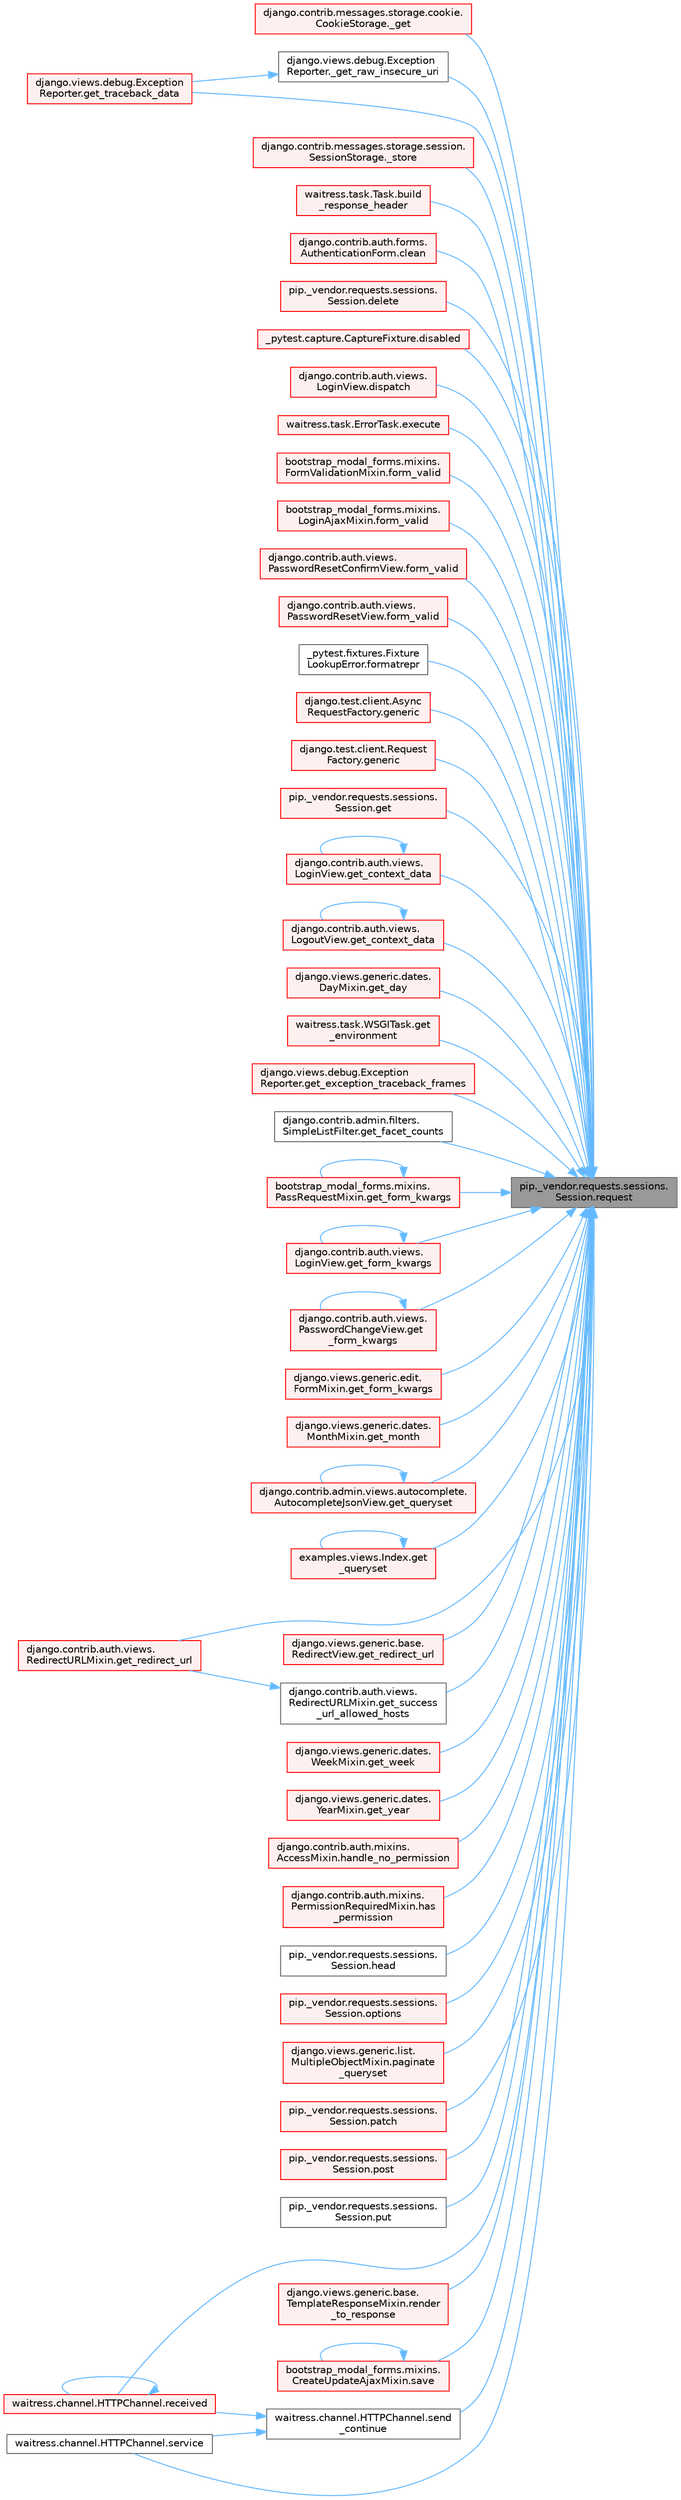 digraph "pip._vendor.requests.sessions.Session.request"
{
 // LATEX_PDF_SIZE
  bgcolor="transparent";
  edge [fontname=Helvetica,fontsize=10,labelfontname=Helvetica,labelfontsize=10];
  node [fontname=Helvetica,fontsize=10,shape=box,height=0.2,width=0.4];
  rankdir="RL";
  Node1 [id="Node000001",label="pip._vendor.requests.sessions.\lSession.request",height=0.2,width=0.4,color="gray40", fillcolor="grey60", style="filled", fontcolor="black",tooltip=" "];
  Node1 -> Node2 [id="edge1_Node000001_Node000002",dir="back",color="steelblue1",style="solid",tooltip=" "];
  Node2 [id="Node000002",label="django.contrib.messages.storage.cookie.\lCookieStorage._get",height=0.2,width=0.4,color="red", fillcolor="#FFF0F0", style="filled",URL="$classdjango_1_1contrib_1_1messages_1_1storage_1_1cookie_1_1_cookie_storage.html#a39d084f6072109675c9ef06c047174e8",tooltip=" "];
  Node1 -> Node122 [id="edge2_Node000001_Node000122",dir="back",color="steelblue1",style="solid",tooltip=" "];
  Node122 [id="Node000122",label="django.views.debug.Exception\lReporter._get_raw_insecure_uri",height=0.2,width=0.4,color="grey40", fillcolor="white", style="filled",URL="$classdjango_1_1views_1_1debug_1_1_exception_reporter.html#a7a7120cc6b92c3e1a0b855e351c30f42",tooltip=" "];
  Node122 -> Node123 [id="edge3_Node000122_Node000123",dir="back",color="steelblue1",style="solid",tooltip=" "];
  Node123 [id="Node000123",label="django.views.debug.Exception\lReporter.get_traceback_data",height=0.2,width=0.4,color="red", fillcolor="#FFF0F0", style="filled",URL="$classdjango_1_1views_1_1debug_1_1_exception_reporter.html#ada9d00ba4c901b186db405e92ebbc211",tooltip=" "];
  Node1 -> Node126 [id="edge4_Node000001_Node000126",dir="back",color="steelblue1",style="solid",tooltip=" "];
  Node126 [id="Node000126",label="django.contrib.messages.storage.session.\lSessionStorage._store",height=0.2,width=0.4,color="red", fillcolor="#FFF0F0", style="filled",URL="$classdjango_1_1contrib_1_1messages_1_1storage_1_1session_1_1_session_storage.html#a371ed03facbc7ae28602ede4c99950d0",tooltip=" "];
  Node1 -> Node2446 [id="edge5_Node000001_Node002446",dir="back",color="steelblue1",style="solid",tooltip=" "];
  Node2446 [id="Node002446",label="waitress.task.Task.build\l_response_header",height=0.2,width=0.4,color="red", fillcolor="#FFF0F0", style="filled",URL="$classwaitress_1_1task_1_1_task.html#a4f20433be6bea4c797bfeb62408b997e",tooltip=" "];
  Node1 -> Node3059 [id="edge6_Node000001_Node003059",dir="back",color="steelblue1",style="solid",tooltip=" "];
  Node3059 [id="Node003059",label="django.contrib.auth.forms.\lAuthenticationForm.clean",height=0.2,width=0.4,color="red", fillcolor="#FFF0F0", style="filled",URL="$classdjango_1_1contrib_1_1auth_1_1forms_1_1_authentication_form.html#a92d28be6696caa8d1b7068eefe81793a",tooltip=" "];
  Node1 -> Node3060 [id="edge7_Node000001_Node003060",dir="back",color="steelblue1",style="solid",tooltip=" "];
  Node3060 [id="Node003060",label="pip._vendor.requests.sessions.\lSession.delete",height=0.2,width=0.4,color="red", fillcolor="#FFF0F0", style="filled",URL="$classpip_1_1__vendor_1_1requests_1_1sessions_1_1_session.html#abb6cd6b39dde48648dc875227e2e258e",tooltip=" "];
  Node1 -> Node3061 [id="edge8_Node000001_Node003061",dir="back",color="steelblue1",style="solid",tooltip=" "];
  Node3061 [id="Node003061",label="_pytest.capture.CaptureFixture.disabled",height=0.2,width=0.4,color="red", fillcolor="#FFF0F0", style="filled",URL="$class__pytest_1_1capture_1_1_capture_fixture.html#a3dda4f7495bd8fb93f4bd7dad2855d7f",tooltip=" "];
  Node1 -> Node2212 [id="edge9_Node000001_Node002212",dir="back",color="steelblue1",style="solid",tooltip=" "];
  Node2212 [id="Node002212",label="django.contrib.auth.views.\lLoginView.dispatch",height=0.2,width=0.4,color="red", fillcolor="#FFF0F0", style="filled",URL="$classdjango_1_1contrib_1_1auth_1_1views_1_1_login_view.html#a69a0b11a6598453586c755b32dfc02c3",tooltip=" "];
  Node1 -> Node3066 [id="edge10_Node000001_Node003066",dir="back",color="steelblue1",style="solid",tooltip=" "];
  Node3066 [id="Node003066",label="waitress.task.ErrorTask.execute",height=0.2,width=0.4,color="red", fillcolor="#FFF0F0", style="filled",URL="$classwaitress_1_1task_1_1_error_task.html#ad5c6d14c13ba3d33e82b1b138e634bb0",tooltip=" "];
  Node1 -> Node3067 [id="edge11_Node000001_Node003067",dir="back",color="steelblue1",style="solid",tooltip=" "];
  Node3067 [id="Node003067",label="bootstrap_modal_forms.mixins.\lFormValidationMixin.form_valid",height=0.2,width=0.4,color="red", fillcolor="#FFF0F0", style="filled",URL="$classbootstrap__modal__forms_1_1mixins_1_1_form_validation_mixin.html#a415bfd631a922d1368281b015e04ba4c",tooltip=" "];
  Node1 -> Node3068 [id="edge12_Node000001_Node003068",dir="back",color="steelblue1",style="solid",tooltip=" "];
  Node3068 [id="Node003068",label="bootstrap_modal_forms.mixins.\lLoginAjaxMixin.form_valid",height=0.2,width=0.4,color="red", fillcolor="#FFF0F0", style="filled",URL="$classbootstrap__modal__forms_1_1mixins_1_1_login_ajax_mixin.html#a1cba170b69b7fd25ca43d399c808725e",tooltip=" "];
  Node1 -> Node3069 [id="edge13_Node000001_Node003069",dir="back",color="steelblue1",style="solid",tooltip=" "];
  Node3069 [id="Node003069",label="django.contrib.auth.views.\lPasswordResetConfirmView.form_valid",height=0.2,width=0.4,color="red", fillcolor="#FFF0F0", style="filled",URL="$classdjango_1_1contrib_1_1auth_1_1views_1_1_password_reset_confirm_view.html#a6da228b477be1871236a83c005301b3c",tooltip=" "];
  Node1 -> Node3070 [id="edge14_Node000001_Node003070",dir="back",color="steelblue1",style="solid",tooltip=" "];
  Node3070 [id="Node003070",label="django.contrib.auth.views.\lPasswordResetView.form_valid",height=0.2,width=0.4,color="red", fillcolor="#FFF0F0", style="filled",URL="$classdjango_1_1contrib_1_1auth_1_1views_1_1_password_reset_view.html#a1beeb7e6b51b528c0c10b3a74c0d51e3",tooltip=" "];
  Node1 -> Node3071 [id="edge15_Node000001_Node003071",dir="back",color="steelblue1",style="solid",tooltip=" "];
  Node3071 [id="Node003071",label="_pytest.fixtures.Fixture\lLookupError.formatrepr",height=0.2,width=0.4,color="grey40", fillcolor="white", style="filled",URL="$class__pytest_1_1fixtures_1_1_fixture_lookup_error.html#a22b5af6283420cffbeff550a445d243a",tooltip=" "];
  Node1 -> Node3072 [id="edge16_Node000001_Node003072",dir="back",color="steelblue1",style="solid",tooltip=" "];
  Node3072 [id="Node003072",label="django.test.client.Async\lRequestFactory.generic",height=0.2,width=0.4,color="red", fillcolor="#FFF0F0", style="filled",URL="$classdjango_1_1test_1_1client_1_1_async_request_factory.html#a470d6888694e77c09bd7d8bf6d588233",tooltip=" "];
  Node1 -> Node3085 [id="edge17_Node000001_Node003085",dir="back",color="steelblue1",style="solid",tooltip=" "];
  Node3085 [id="Node003085",label="django.test.client.Request\lFactory.generic",height=0.2,width=0.4,color="red", fillcolor="#FFF0F0", style="filled",URL="$classdjango_1_1test_1_1client_1_1_request_factory.html#a24740fe264de91d8c4c1205c9172206d",tooltip=" "];
  Node1 -> Node3086 [id="edge18_Node000001_Node003086",dir="back",color="steelblue1",style="solid",tooltip=" "];
  Node3086 [id="Node003086",label="pip._vendor.requests.sessions.\lSession.get",height=0.2,width=0.4,color="red", fillcolor="#FFF0F0", style="filled",URL="$classpip_1_1__vendor_1_1requests_1_1sessions_1_1_session.html#ad86dcc9de47cd87bf70ecf0f2c537e53",tooltip=" "];
  Node1 -> Node3087 [id="edge19_Node000001_Node003087",dir="back",color="steelblue1",style="solid",tooltip=" "];
  Node3087 [id="Node003087",label="django.contrib.auth.views.\lLoginView.get_context_data",height=0.2,width=0.4,color="red", fillcolor="#FFF0F0", style="filled",URL="$classdjango_1_1contrib_1_1auth_1_1views_1_1_login_view.html#a5acd74035066c40850101f1d9643e328",tooltip=" "];
  Node3087 -> Node3087 [id="edge20_Node003087_Node003087",dir="back",color="steelblue1",style="solid",tooltip=" "];
  Node1 -> Node3088 [id="edge21_Node000001_Node003088",dir="back",color="steelblue1",style="solid",tooltip=" "];
  Node3088 [id="Node003088",label="django.contrib.auth.views.\lLogoutView.get_context_data",height=0.2,width=0.4,color="red", fillcolor="#FFF0F0", style="filled",URL="$classdjango_1_1contrib_1_1auth_1_1views_1_1_logout_view.html#afab0ac15cb452acb486a3f7b9747e43b",tooltip=" "];
  Node3088 -> Node3088 [id="edge22_Node003088_Node003088",dir="back",color="steelblue1",style="solid",tooltip=" "];
  Node1 -> Node3089 [id="edge23_Node000001_Node003089",dir="back",color="steelblue1",style="solid",tooltip=" "];
  Node3089 [id="Node003089",label="django.views.generic.dates.\lDayMixin.get_day",height=0.2,width=0.4,color="red", fillcolor="#FFF0F0", style="filled",URL="$classdjango_1_1views_1_1generic_1_1dates_1_1_day_mixin.html#a410db285b705518118df478a63fc572a",tooltip=" "];
  Node1 -> Node3090 [id="edge24_Node000001_Node003090",dir="back",color="steelblue1",style="solid",tooltip=" "];
  Node3090 [id="Node003090",label="waitress.task.WSGITask.get\l_environment",height=0.2,width=0.4,color="red", fillcolor="#FFF0F0", style="filled",URL="$classwaitress_1_1task_1_1_w_s_g_i_task.html#a9a1b4b87c8f7bee8209018ee7c743c26",tooltip=" "];
  Node1 -> Node2604 [id="edge25_Node000001_Node002604",dir="back",color="steelblue1",style="solid",tooltip=" "];
  Node2604 [id="Node002604",label="django.views.debug.Exception\lReporter.get_exception_traceback_frames",height=0.2,width=0.4,color="red", fillcolor="#FFF0F0", style="filled",URL="$classdjango_1_1views_1_1debug_1_1_exception_reporter.html#a326b08b3941038a5504f8e0a846bae68",tooltip=" "];
  Node1 -> Node3092 [id="edge26_Node000001_Node003092",dir="back",color="steelblue1",style="solid",tooltip=" "];
  Node3092 [id="Node003092",label="django.contrib.admin.filters.\lSimpleListFilter.get_facet_counts",height=0.2,width=0.4,color="grey40", fillcolor="white", style="filled",URL="$classdjango_1_1contrib_1_1admin_1_1filters_1_1_simple_list_filter.html#a97fd984f5668670f0887f81c30f9fda7",tooltip=" "];
  Node1 -> Node3093 [id="edge27_Node000001_Node003093",dir="back",color="steelblue1",style="solid",tooltip=" "];
  Node3093 [id="Node003093",label="bootstrap_modal_forms.mixins.\lPassRequestMixin.get_form_kwargs",height=0.2,width=0.4,color="red", fillcolor="#FFF0F0", style="filled",URL="$classbootstrap__modal__forms_1_1mixins_1_1_pass_request_mixin.html#ad4ae849823f332bb1016a8508cb34ee3",tooltip=" "];
  Node3093 -> Node3093 [id="edge28_Node003093_Node003093",dir="back",color="steelblue1",style="solid",tooltip=" "];
  Node1 -> Node3094 [id="edge29_Node000001_Node003094",dir="back",color="steelblue1",style="solid",tooltip=" "];
  Node3094 [id="Node003094",label="django.contrib.auth.views.\lLoginView.get_form_kwargs",height=0.2,width=0.4,color="red", fillcolor="#FFF0F0", style="filled",URL="$classdjango_1_1contrib_1_1auth_1_1views_1_1_login_view.html#a2eba98b8c16c8a98348679ea2c921d25",tooltip=" "];
  Node3094 -> Node3094 [id="edge30_Node003094_Node003094",dir="back",color="steelblue1",style="solid",tooltip=" "];
  Node1 -> Node3095 [id="edge31_Node000001_Node003095",dir="back",color="steelblue1",style="solid",tooltip=" "];
  Node3095 [id="Node003095",label="django.contrib.auth.views.\lPasswordChangeView.get\l_form_kwargs",height=0.2,width=0.4,color="red", fillcolor="#FFF0F0", style="filled",URL="$classdjango_1_1contrib_1_1auth_1_1views_1_1_password_change_view.html#a553cf3e37e5a2c05db774e580cbcc038",tooltip=" "];
  Node3095 -> Node3095 [id="edge32_Node003095_Node003095",dir="back",color="steelblue1",style="solid",tooltip=" "];
  Node1 -> Node1851 [id="edge33_Node000001_Node001851",dir="back",color="steelblue1",style="solid",tooltip=" "];
  Node1851 [id="Node001851",label="django.views.generic.edit.\lFormMixin.get_form_kwargs",height=0.2,width=0.4,color="red", fillcolor="#FFF0F0", style="filled",URL="$classdjango_1_1views_1_1generic_1_1edit_1_1_form_mixin.html#a7e8c141b6c4efa8727e7f06322969249",tooltip=" "];
  Node1 -> Node3096 [id="edge34_Node000001_Node003096",dir="back",color="steelblue1",style="solid",tooltip=" "];
  Node3096 [id="Node003096",label="django.views.generic.dates.\lMonthMixin.get_month",height=0.2,width=0.4,color="red", fillcolor="#FFF0F0", style="filled",URL="$classdjango_1_1views_1_1generic_1_1dates_1_1_month_mixin.html#add54a3d80358c6e643ac264d97d4f2a7",tooltip=" "];
  Node1 -> Node3097 [id="edge35_Node000001_Node003097",dir="back",color="steelblue1",style="solid",tooltip=" "];
  Node3097 [id="Node003097",label="django.contrib.admin.views.autocomplete.\lAutocompleteJsonView.get_queryset",height=0.2,width=0.4,color="red", fillcolor="#FFF0F0", style="filled",URL="$classdjango_1_1contrib_1_1admin_1_1views_1_1autocomplete_1_1_autocomplete_json_view.html#a6eb5abbd3b2e8b252a4ce9ca2680f3d3",tooltip=" "];
  Node3097 -> Node3097 [id="edge36_Node003097_Node003097",dir="back",color="steelblue1",style="solid",tooltip=" "];
  Node1 -> Node3098 [id="edge37_Node000001_Node003098",dir="back",color="steelblue1",style="solid",tooltip=" "];
  Node3098 [id="Node003098",label="examples.views.Index.get\l_queryset",height=0.2,width=0.4,color="red", fillcolor="#FFF0F0", style="filled",URL="$classexamples_1_1views_1_1_index.html#a288026bb9059b37dca786922296dfcd3",tooltip=" "];
  Node3098 -> Node3098 [id="edge38_Node003098_Node003098",dir="back",color="steelblue1",style="solid",tooltip=" "];
  Node1 -> Node3099 [id="edge39_Node000001_Node003099",dir="back",color="steelblue1",style="solid",tooltip=" "];
  Node3099 [id="Node003099",label="django.contrib.auth.views.\lRedirectURLMixin.get_redirect_url",height=0.2,width=0.4,color="red", fillcolor="#FFF0F0", style="filled",URL="$classdjango_1_1contrib_1_1auth_1_1views_1_1_redirect_u_r_l_mixin.html#a5598a164f9f21e7329630fad5e5c4c77",tooltip=" "];
  Node1 -> Node2209 [id="edge40_Node000001_Node002209",dir="back",color="steelblue1",style="solid",tooltip=" "];
  Node2209 [id="Node002209",label="django.views.generic.base.\lRedirectView.get_redirect_url",height=0.2,width=0.4,color="red", fillcolor="#FFF0F0", style="filled",URL="$classdjango_1_1views_1_1generic_1_1base_1_1_redirect_view.html#a04d6cdb2db124920ca88c0c2bed8b1af",tooltip=" "];
  Node1 -> Node3100 [id="edge41_Node000001_Node003100",dir="back",color="steelblue1",style="solid",tooltip=" "];
  Node3100 [id="Node003100",label="django.contrib.auth.views.\lRedirectURLMixin.get_success\l_url_allowed_hosts",height=0.2,width=0.4,color="grey40", fillcolor="white", style="filled",URL="$classdjango_1_1contrib_1_1auth_1_1views_1_1_redirect_u_r_l_mixin.html#a21199247491f0bae617b1efead90ee9b",tooltip=" "];
  Node3100 -> Node3099 [id="edge42_Node003100_Node003099",dir="back",color="steelblue1",style="solid",tooltip=" "];
  Node1 -> Node123 [id="edge43_Node000001_Node000123",dir="back",color="steelblue1",style="solid",tooltip=" "];
  Node1 -> Node3101 [id="edge44_Node000001_Node003101",dir="back",color="steelblue1",style="solid",tooltip=" "];
  Node3101 [id="Node003101",label="django.views.generic.dates.\lWeekMixin.get_week",height=0.2,width=0.4,color="red", fillcolor="#FFF0F0", style="filled",URL="$classdjango_1_1views_1_1generic_1_1dates_1_1_week_mixin.html#a39c8ca71985d8468df01d5dc0ee07750",tooltip=" "];
  Node1 -> Node3102 [id="edge45_Node000001_Node003102",dir="back",color="steelblue1",style="solid",tooltip=" "];
  Node3102 [id="Node003102",label="django.views.generic.dates.\lYearMixin.get_year",height=0.2,width=0.4,color="red", fillcolor="#FFF0F0", style="filled",URL="$classdjango_1_1views_1_1generic_1_1dates_1_1_year_mixin.html#a6e2e940e9853d71a94d5a41b71262ca3",tooltip=" "];
  Node1 -> Node3103 [id="edge46_Node000001_Node003103",dir="back",color="steelblue1",style="solid",tooltip=" "];
  Node3103 [id="Node003103",label="django.contrib.auth.mixins.\lAccessMixin.handle_no_permission",height=0.2,width=0.4,color="red", fillcolor="#FFF0F0", style="filled",URL="$classdjango_1_1contrib_1_1auth_1_1mixins_1_1_access_mixin.html#a3055bb05f7686a8b459fdf6d6b2866b0",tooltip=" "];
  Node1 -> Node3107 [id="edge47_Node000001_Node003107",dir="back",color="steelblue1",style="solid",tooltip=" "];
  Node3107 [id="Node003107",label="django.contrib.auth.mixins.\lPermissionRequiredMixin.has\l_permission",height=0.2,width=0.4,color="red", fillcolor="#FFF0F0", style="filled",URL="$classdjango_1_1contrib_1_1auth_1_1mixins_1_1_permission_required_mixin.html#a4401069defabdb52bb5308d170858633",tooltip=" "];
  Node1 -> Node3108 [id="edge48_Node000001_Node003108",dir="back",color="steelblue1",style="solid",tooltip=" "];
  Node3108 [id="Node003108",label="pip._vendor.requests.sessions.\lSession.head",height=0.2,width=0.4,color="grey40", fillcolor="white", style="filled",URL="$classpip_1_1__vendor_1_1requests_1_1sessions_1_1_session.html#a1629a21f81669fcbc725554975ecd2c7",tooltip=" "];
  Node1 -> Node3109 [id="edge49_Node000001_Node003109",dir="back",color="steelblue1",style="solid",tooltip=" "];
  Node3109 [id="Node003109",label="pip._vendor.requests.sessions.\lSession.options",height=0.2,width=0.4,color="red", fillcolor="#FFF0F0", style="filled",URL="$classpip_1_1__vendor_1_1requests_1_1sessions_1_1_session.html#a210270880f90521b3b3014748ecd87e9",tooltip=" "];
  Node1 -> Node3110 [id="edge50_Node000001_Node003110",dir="back",color="steelblue1",style="solid",tooltip=" "];
  Node3110 [id="Node003110",label="django.views.generic.list.\lMultipleObjectMixin.paginate\l_queryset",height=0.2,width=0.4,color="red", fillcolor="#FFF0F0", style="filled",URL="$classdjango_1_1views_1_1generic_1_1list_1_1_multiple_object_mixin.html#a629d97db3e2fce953986e39c9e5b0f5a",tooltip=" "];
  Node1 -> Node3112 [id="edge51_Node000001_Node003112",dir="back",color="steelblue1",style="solid",tooltip=" "];
  Node3112 [id="Node003112",label="pip._vendor.requests.sessions.\lSession.patch",height=0.2,width=0.4,color="red", fillcolor="#FFF0F0", style="filled",URL="$classpip_1_1__vendor_1_1requests_1_1sessions_1_1_session.html#a3757f7e040251cea22318be921604900",tooltip=" "];
  Node1 -> Node3113 [id="edge52_Node000001_Node003113",dir="back",color="steelblue1",style="solid",tooltip=" "];
  Node3113 [id="Node003113",label="pip._vendor.requests.sessions.\lSession.post",height=0.2,width=0.4,color="red", fillcolor="#FFF0F0", style="filled",URL="$classpip_1_1__vendor_1_1requests_1_1sessions_1_1_session.html#ac320b1d8541586ee86825a1ed9aad7c6",tooltip=" "];
  Node1 -> Node3114 [id="edge53_Node000001_Node003114",dir="back",color="steelblue1",style="solid",tooltip=" "];
  Node3114 [id="Node003114",label="pip._vendor.requests.sessions.\lSession.put",height=0.2,width=0.4,color="grey40", fillcolor="white", style="filled",URL="$classpip_1_1__vendor_1_1requests_1_1sessions_1_1_session.html#ad37216cc3aed7cbf8b8873aa3b293945",tooltip=" "];
  Node1 -> Node95 [id="edge54_Node000001_Node000095",dir="back",color="steelblue1",style="solid",tooltip=" "];
  Node95 [id="Node000095",label="waitress.channel.HTTPChannel.received",height=0.2,width=0.4,color="red", fillcolor="#FFF0F0", style="filled",URL="$classwaitress_1_1channel_1_1_h_t_t_p_channel.html#a89697e3a427d77b83a38e1305a2a28d7",tooltip=" "];
  Node95 -> Node95 [id="edge55_Node000095_Node000095",dir="back",color="steelblue1",style="solid",tooltip=" "];
  Node1 -> Node2635 [id="edge56_Node000001_Node002635",dir="back",color="steelblue1",style="solid",tooltip=" "];
  Node2635 [id="Node002635",label="django.views.generic.base.\lTemplateResponseMixin.render\l_to_response",height=0.2,width=0.4,color="red", fillcolor="#FFF0F0", style="filled",URL="$classdjango_1_1views_1_1generic_1_1base_1_1_template_response_mixin.html#acb779fab0e9d87e1ae49b9b4ad4e4492",tooltip=" "];
  Node1 -> Node3115 [id="edge57_Node000001_Node003115",dir="back",color="steelblue1",style="solid",tooltip=" "];
  Node3115 [id="Node003115",label="bootstrap_modal_forms.mixins.\lCreateUpdateAjaxMixin.save",height=0.2,width=0.4,color="red", fillcolor="#FFF0F0", style="filled",URL="$classbootstrap__modal__forms_1_1mixins_1_1_create_update_ajax_mixin.html#a73802e22b07bb7f59fed2c52ddb6f781",tooltip=" "];
  Node3115 -> Node3115 [id="edge58_Node003115_Node003115",dir="back",color="steelblue1",style="solid",tooltip=" "];
  Node1 -> Node94 [id="edge59_Node000001_Node000094",dir="back",color="steelblue1",style="solid",tooltip=" "];
  Node94 [id="Node000094",label="waitress.channel.HTTPChannel.send\l_continue",height=0.2,width=0.4,color="grey40", fillcolor="white", style="filled",URL="$classwaitress_1_1channel_1_1_h_t_t_p_channel.html#aaa901d6ee7325ec9a983e00b67e4959f",tooltip=" "];
  Node94 -> Node95 [id="edge60_Node000094_Node000095",dir="back",color="steelblue1",style="solid",tooltip=" "];
  Node94 -> Node91 [id="edge61_Node000094_Node000091",dir="back",color="steelblue1",style="solid",tooltip=" "];
  Node91 [id="Node000091",label="waitress.channel.HTTPChannel.service",height=0.2,width=0.4,color="grey40", fillcolor="white", style="filled",URL="$classwaitress_1_1channel_1_1_h_t_t_p_channel.html#a3ba2eebf430b7b642e713cd23459517d",tooltip=" "];
  Node1 -> Node91 [id="edge62_Node000001_Node000091",dir="back",color="steelblue1",style="solid",tooltip=" "];
}
